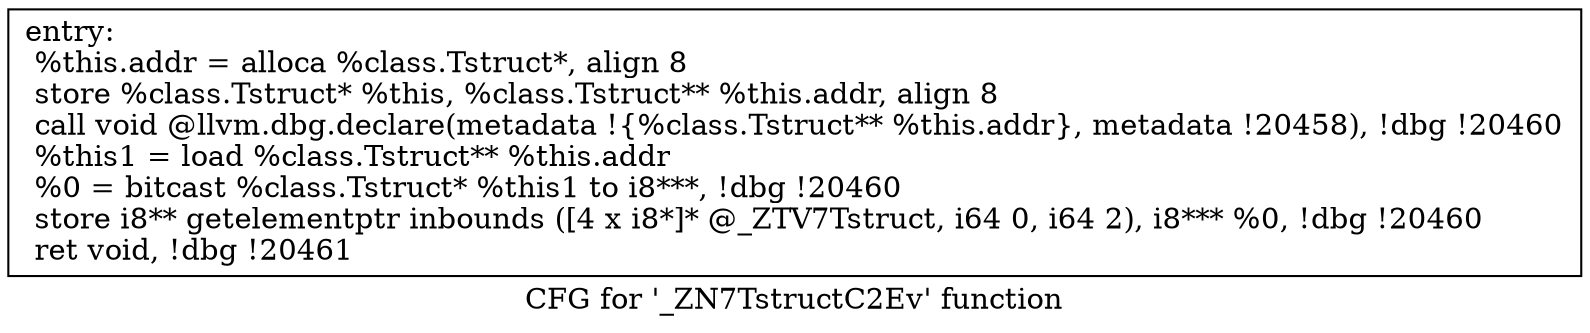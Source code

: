 digraph "CFG for '_ZN7TstructC2Ev' function" {
	label="CFG for '_ZN7TstructC2Ev' function";

	Node0x7ff8f2f661e0 [shape=record,label="{entry:\l  %this.addr = alloca %class.Tstruct*, align 8\l  store %class.Tstruct* %this, %class.Tstruct** %this.addr, align 8\l  call void @llvm.dbg.declare(metadata !\{%class.Tstruct** %this.addr\}, metadata !20458), !dbg !20460\l  %this1 = load %class.Tstruct** %this.addr\l  %0 = bitcast %class.Tstruct* %this1 to i8***, !dbg !20460\l  store i8** getelementptr inbounds ([4 x i8*]* @_ZTV7Tstruct, i64 0, i64 2), i8*** %0, !dbg !20460\l  ret void, !dbg !20461\l}"];
}
